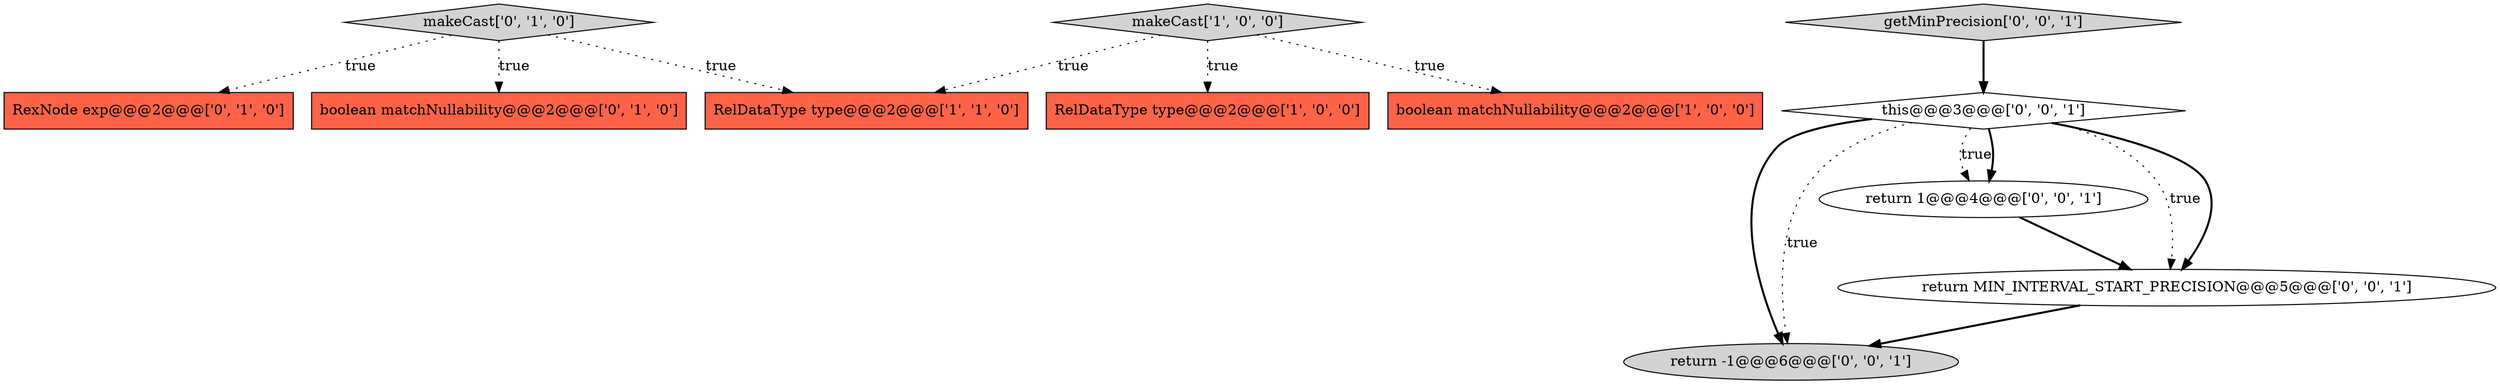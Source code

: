 digraph {
4 [style = filled, label = "RexNode exp@@@2@@@['0', '1', '0']", fillcolor = tomato, shape = box image = "AAA0AAABBB2BBB"];
8 [style = filled, label = "getMinPrecision['0', '0', '1']", fillcolor = lightgray, shape = diamond image = "AAA0AAABBB3BBB"];
3 [style = filled, label = "RelDataType type@@@2@@@['1', '1', '0']", fillcolor = tomato, shape = box image = "AAA0AAABBB1BBB"];
10 [style = filled, label = "return -1@@@6@@@['0', '0', '1']", fillcolor = lightgray, shape = ellipse image = "AAA0AAABBB3BBB"];
6 [style = filled, label = "boolean matchNullability@@@2@@@['0', '1', '0']", fillcolor = tomato, shape = box image = "AAA0AAABBB2BBB"];
2 [style = filled, label = "RelDataType type@@@2@@@['1', '0', '0']", fillcolor = tomato, shape = box image = "AAA0AAABBB1BBB"];
9 [style = filled, label = "return 1@@@4@@@['0', '0', '1']", fillcolor = white, shape = ellipse image = "AAA0AAABBB3BBB"];
7 [style = filled, label = "return MIN_INTERVAL_START_PRECISION@@@5@@@['0', '0', '1']", fillcolor = white, shape = ellipse image = "AAA0AAABBB3BBB"];
11 [style = filled, label = "this@@@3@@@['0', '0', '1']", fillcolor = white, shape = diamond image = "AAA0AAABBB3BBB"];
5 [style = filled, label = "makeCast['0', '1', '0']", fillcolor = lightgray, shape = diamond image = "AAA0AAABBB2BBB"];
0 [style = filled, label = "makeCast['1', '0', '0']", fillcolor = lightgray, shape = diamond image = "AAA0AAABBB1BBB"];
1 [style = filled, label = "boolean matchNullability@@@2@@@['1', '0', '0']", fillcolor = tomato, shape = box image = "AAA0AAABBB1BBB"];
0->2 [style = dotted, label="true"];
5->6 [style = dotted, label="true"];
8->11 [style = bold, label=""];
11->9 [style = dotted, label="true"];
0->3 [style = dotted, label="true"];
11->10 [style = bold, label=""];
5->4 [style = dotted, label="true"];
0->1 [style = dotted, label="true"];
11->9 [style = bold, label=""];
11->7 [style = dotted, label="true"];
11->7 [style = bold, label=""];
11->10 [style = dotted, label="true"];
7->10 [style = bold, label=""];
5->3 [style = dotted, label="true"];
9->7 [style = bold, label=""];
}
